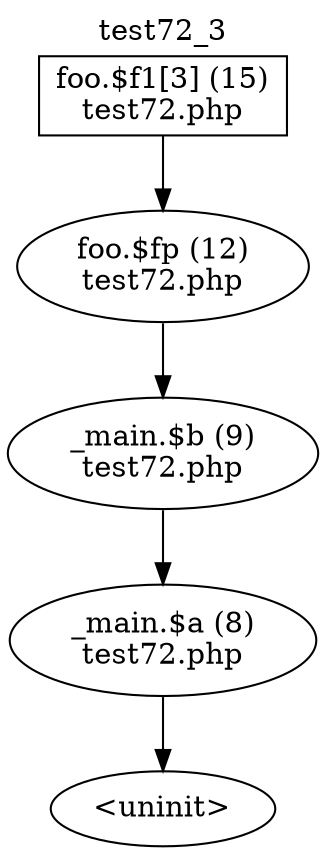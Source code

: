 digraph cfg {
  label="test72_3";
  labelloc=t;
  n1 [shape=box, label="foo.$f1[3] (15)\ntest72.php"];
  n2 [shape=ellipse, label="foo.$fp (12)\ntest72.php"];
  n3 [shape=ellipse, label="_main.$b (9)\ntest72.php"];
  n4 [shape=ellipse, label="_main.$a (8)\ntest72.php"];
  n5 [shape=ellipse, label="<uninit>"];
  n1 -> n2;
  n2 -> n3;
  n3 -> n4;
  n4 -> n5;
}
